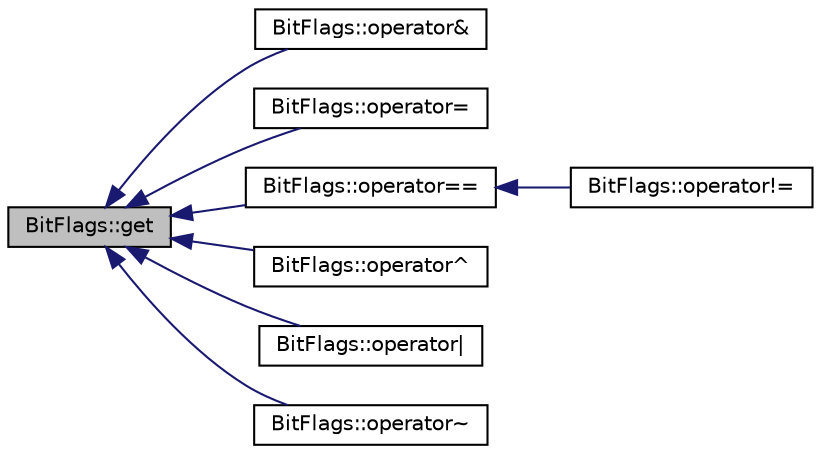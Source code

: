 digraph "BitFlags::get"
{
 // INTERACTIVE_SVG=YES
  edge [fontname="Helvetica",fontsize="10",labelfontname="Helvetica",labelfontsize="10"];
  node [fontname="Helvetica",fontsize="10",shape=record];
  rankdir="LR";
  Node1 [label="BitFlags::get",height=0.2,width=0.4,color="black", fillcolor="grey75", style="filled", fontcolor="black"];
  Node1 -> Node2 [dir="back",color="midnightblue",fontsize="10",style="solid",fontname="Helvetica"];
  Node2 [label="BitFlags::operator&",height=0.2,width=0.4,color="black", fillcolor="white", style="filled",URL="$dd/d2d/class_bit_flags.html#ae9f882d55e69d93c4b1a1e50d8d86c06"];
  Node1 -> Node3 [dir="back",color="midnightblue",fontsize="10",style="solid",fontname="Helvetica"];
  Node3 [label="BitFlags::operator=",height=0.2,width=0.4,color="black", fillcolor="white", style="filled",URL="$dd/d2d/class_bit_flags.html#ae0ad547897483a5cab7f4e35b2568d06"];
  Node1 -> Node4 [dir="back",color="midnightblue",fontsize="10",style="solid",fontname="Helvetica"];
  Node4 [label="BitFlags::operator==",height=0.2,width=0.4,color="black", fillcolor="white", style="filled",URL="$dd/d2d/class_bit_flags.html#a43e56f1711bd78bc83fad34c40e17bed"];
  Node4 -> Node5 [dir="back",color="midnightblue",fontsize="10",style="solid",fontname="Helvetica"];
  Node5 [label="BitFlags::operator!=",height=0.2,width=0.4,color="black", fillcolor="white", style="filled",URL="$dd/d2d/class_bit_flags.html#ac739d54752aa41541c8b8d9b7c8094de"];
  Node1 -> Node6 [dir="back",color="midnightblue",fontsize="10",style="solid",fontname="Helvetica"];
  Node6 [label="BitFlags::operator^",height=0.2,width=0.4,color="black", fillcolor="white", style="filled",URL="$dd/d2d/class_bit_flags.html#a2f3dc9d3faafc57f4c0d0212306c1d5b"];
  Node1 -> Node7 [dir="back",color="midnightblue",fontsize="10",style="solid",fontname="Helvetica"];
  Node7 [label="BitFlags::operator\|",height=0.2,width=0.4,color="black", fillcolor="white", style="filled",URL="$dd/d2d/class_bit_flags.html#a3c088098203a5bda87a934f7a6ba2ee2"];
  Node1 -> Node8 [dir="back",color="midnightblue",fontsize="10",style="solid",fontname="Helvetica"];
  Node8 [label="BitFlags::operator~",height=0.2,width=0.4,color="black", fillcolor="white", style="filled",URL="$dd/d2d/class_bit_flags.html#a1b40cfda985c64939d13cb4ca36559a0"];
}
